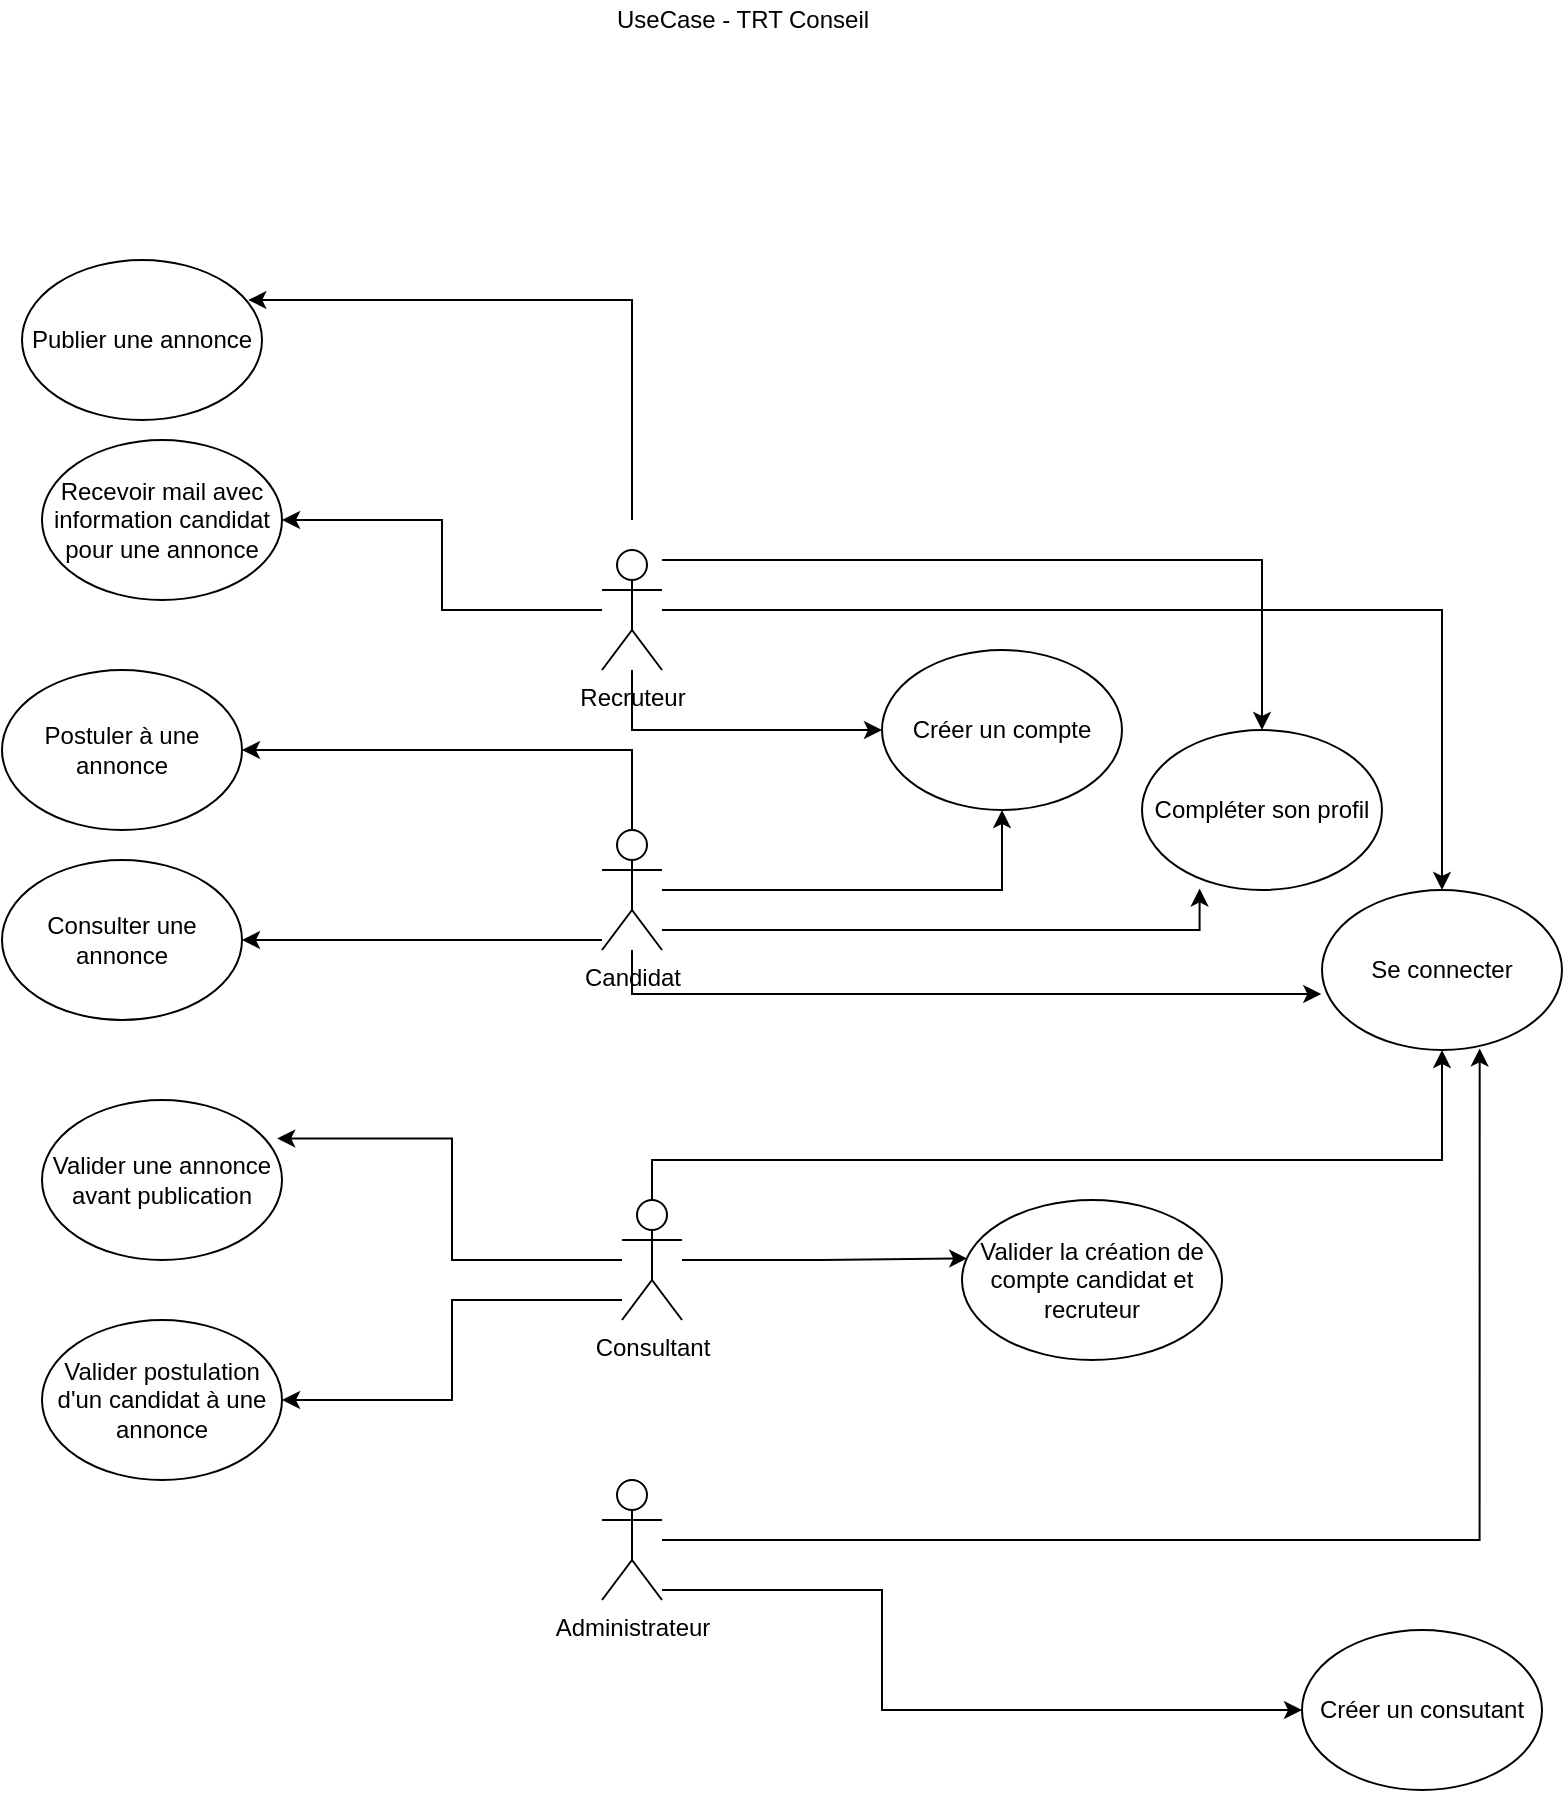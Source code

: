 <mxfile version="19.0.0" type="device"><diagram id="ZGgETjhoLw50vO1JAiDo" name="Page-1"><mxGraphModel dx="1038" dy="641" grid="1" gridSize="10" guides="1" tooltips="1" connect="1" arrows="1" fold="1" page="1" pageScale="1" pageWidth="827" pageHeight="1169" math="0" shadow="0"><root><mxCell id="0"/><mxCell id="1" parent="0"/><mxCell id="ynScbxrCEX7DCMzf_VPa-34" style="edgeStyle=orthogonalEdgeStyle;rounded=0;orthogonalLoop=1;jettySize=auto;html=1;" parent="1" source="ynScbxrCEX7DCMzf_VPa-36" target="ynScbxrCEX7DCMzf_VPa-49" edge="1"><mxGeometry relative="1" as="geometry"/></mxCell><mxCell id="ynScbxrCEX7DCMzf_VPa-35" style="edgeStyle=orthogonalEdgeStyle;rounded=0;orthogonalLoop=1;jettySize=auto;html=1;entryX=0.5;entryY=0;entryDx=0;entryDy=0;" parent="1" source="ynScbxrCEX7DCMzf_VPa-36" target="ynScbxrCEX7DCMzf_VPa-51" edge="1"><mxGeometry relative="1" as="geometry"><Array as="points"><mxPoint x="660" y="310"/></Array></mxGeometry></mxCell><mxCell id="MyrR7U3Vb-j-qmMqIqVW-2" style="edgeStyle=orthogonalEdgeStyle;rounded=0;orthogonalLoop=1;jettySize=auto;html=1;entryX=0;entryY=0.5;entryDx=0;entryDy=0;" parent="1" source="ynScbxrCEX7DCMzf_VPa-36" target="ynScbxrCEX7DCMzf_VPa-47" edge="1"><mxGeometry relative="1" as="geometry"><Array as="points"><mxPoint x="345" y="395"/></Array></mxGeometry></mxCell><mxCell id="OPf8QWH7vxPpXT0WgbC8-8" style="edgeStyle=orthogonalEdgeStyle;rounded=0;orthogonalLoop=1;jettySize=auto;html=1;entryX=1;entryY=0.5;entryDx=0;entryDy=0;" parent="1" source="ynScbxrCEX7DCMzf_VPa-36" target="OPf8QWH7vxPpXT0WgbC8-7" edge="1"><mxGeometry relative="1" as="geometry"/></mxCell><mxCell id="OPf8QWH7vxPpXT0WgbC8-9" style="edgeStyle=orthogonalEdgeStyle;rounded=0;orthogonalLoop=1;jettySize=auto;html=1;entryX=0.943;entryY=0.25;entryDx=0;entryDy=0;entryPerimeter=0;" parent="1" target="ynScbxrCEX7DCMzf_VPa-71" edge="1"><mxGeometry relative="1" as="geometry"><mxPoint x="345" y="290" as="sourcePoint"/><Array as="points"><mxPoint x="345" y="180"/></Array></mxGeometry></mxCell><mxCell id="ynScbxrCEX7DCMzf_VPa-36" value="Recruteur" style="shape=umlActor;verticalLabelPosition=bottom;verticalAlign=top;html=1;outlineConnect=0;direction=east;" parent="1" vertex="1"><mxGeometry x="330" y="305" width="30" height="60" as="geometry"/></mxCell><mxCell id="ynScbxrCEX7DCMzf_VPa-81" style="edgeStyle=orthogonalEdgeStyle;rounded=0;orthogonalLoop=1;jettySize=auto;html=1;entryX=0.5;entryY=1;entryDx=0;entryDy=0;" parent="1" source="ynScbxrCEX7DCMzf_VPa-39" target="ynScbxrCEX7DCMzf_VPa-49" edge="1"><mxGeometry relative="1" as="geometry"><Array as="points"><mxPoint x="355" y="610"/><mxPoint x="750" y="610"/></Array></mxGeometry></mxCell><mxCell id="OPf8QWH7vxPpXT0WgbC8-2" style="edgeStyle=orthogonalEdgeStyle;rounded=0;orthogonalLoop=1;jettySize=auto;html=1;entryX=0.02;entryY=0.365;entryDx=0;entryDy=0;entryPerimeter=0;" parent="1" source="ynScbxrCEX7DCMzf_VPa-39" target="OPf8QWH7vxPpXT0WgbC8-1" edge="1"><mxGeometry relative="1" as="geometry"/></mxCell><mxCell id="OPf8QWH7vxPpXT0WgbC8-4" style="edgeStyle=orthogonalEdgeStyle;rounded=0;orthogonalLoop=1;jettySize=auto;html=1;entryX=0.98;entryY=0.24;entryDx=0;entryDy=0;entryPerimeter=0;" parent="1" source="ynScbxrCEX7DCMzf_VPa-39" target="OPf8QWH7vxPpXT0WgbC8-3" edge="1"><mxGeometry relative="1" as="geometry"/></mxCell><mxCell id="OPf8QWH7vxPpXT0WgbC8-6" style="edgeStyle=orthogonalEdgeStyle;rounded=0;orthogonalLoop=1;jettySize=auto;html=1;entryX=1;entryY=0.5;entryDx=0;entryDy=0;" parent="1" source="ynScbxrCEX7DCMzf_VPa-39" target="OPf8QWH7vxPpXT0WgbC8-5" edge="1"><mxGeometry relative="1" as="geometry"><Array as="points"><mxPoint x="255" y="680"/><mxPoint x="255" y="730"/></Array></mxGeometry></mxCell><mxCell id="ynScbxrCEX7DCMzf_VPa-39" value="Consultant" style="shape=umlActor;verticalLabelPosition=bottom;verticalAlign=top;html=1;" parent="1" vertex="1"><mxGeometry x="340" y="630" width="30" height="60" as="geometry"/></mxCell><mxCell id="ynScbxrCEX7DCMzf_VPa-40" style="edgeStyle=orthogonalEdgeStyle;rounded=0;orthogonalLoop=1;jettySize=auto;html=1;" parent="1" source="ynScbxrCEX7DCMzf_VPa-43" target="ynScbxrCEX7DCMzf_VPa-47" edge="1"><mxGeometry relative="1" as="geometry"/></mxCell><mxCell id="ynScbxrCEX7DCMzf_VPa-41" style="edgeStyle=orthogonalEdgeStyle;rounded=0;orthogonalLoop=1;jettySize=auto;html=1;entryX=-0.003;entryY=0.65;entryDx=0;entryDy=0;entryPerimeter=0;" parent="1" source="ynScbxrCEX7DCMzf_VPa-43" target="ynScbxrCEX7DCMzf_VPa-49" edge="1"><mxGeometry relative="1" as="geometry"><mxPoint x="680" y="525" as="targetPoint"/><Array as="points"><mxPoint x="345" y="527"/></Array></mxGeometry></mxCell><mxCell id="ynScbxrCEX7DCMzf_VPa-42" style="edgeStyle=orthogonalEdgeStyle;rounded=0;orthogonalLoop=1;jettySize=auto;html=1;entryX=0.24;entryY=0.99;entryDx=0;entryDy=0;entryPerimeter=0;" parent="1" source="ynScbxrCEX7DCMzf_VPa-43" target="ynScbxrCEX7DCMzf_VPa-51" edge="1"><mxGeometry relative="1" as="geometry"><Array as="points"><mxPoint x="629" y="495"/></Array></mxGeometry></mxCell><mxCell id="Z66CaWmaX7kX090cywit-2" style="edgeStyle=orthogonalEdgeStyle;rounded=0;orthogonalLoop=1;jettySize=auto;html=1;entryX=1;entryY=0.5;entryDx=0;entryDy=0;" edge="1" parent="1" source="ynScbxrCEX7DCMzf_VPa-43" target="ynScbxrCEX7DCMzf_VPa-75"><mxGeometry relative="1" as="geometry"><Array as="points"><mxPoint x="345" y="405"/></Array></mxGeometry></mxCell><mxCell id="Z66CaWmaX7kX090cywit-3" style="edgeStyle=orthogonalEdgeStyle;rounded=0;orthogonalLoop=1;jettySize=auto;html=1;" edge="1" parent="1" source="ynScbxrCEX7DCMzf_VPa-43" target="Z66CaWmaX7kX090cywit-1"><mxGeometry relative="1" as="geometry"><Array as="points"><mxPoint x="280" y="500"/><mxPoint x="280" y="500"/></Array></mxGeometry></mxCell><mxCell id="ynScbxrCEX7DCMzf_VPa-43" value="Candidat" style="shape=umlActor;verticalLabelPosition=bottom;verticalAlign=top;html=1;" parent="1" vertex="1"><mxGeometry x="330" y="445" width="30" height="60" as="geometry"/></mxCell><mxCell id="ynScbxrCEX7DCMzf_VPa-44" style="edgeStyle=orthogonalEdgeStyle;rounded=0;orthogonalLoop=1;jettySize=auto;html=1;entryX=0.657;entryY=0.99;entryDx=0;entryDy=0;entryPerimeter=0;" parent="1" source="ynScbxrCEX7DCMzf_VPa-46" target="ynScbxrCEX7DCMzf_VPa-49" edge="1"><mxGeometry relative="1" as="geometry"/></mxCell><mxCell id="ynScbxrCEX7DCMzf_VPa-45" style="edgeStyle=orthogonalEdgeStyle;rounded=0;orthogonalLoop=1;jettySize=auto;html=1;entryX=0;entryY=0.5;entryDx=0;entryDy=0;" parent="1" source="ynScbxrCEX7DCMzf_VPa-46" target="ynScbxrCEX7DCMzf_VPa-50" edge="1"><mxGeometry relative="1" as="geometry"><Array as="points"><mxPoint x="470" y="825"/><mxPoint x="470" y="885"/></Array></mxGeometry></mxCell><mxCell id="ynScbxrCEX7DCMzf_VPa-46" value="Administrateur" style="shape=umlActor;verticalLabelPosition=bottom;verticalAlign=top;html=1;" parent="1" vertex="1"><mxGeometry x="330" y="770" width="30" height="60" as="geometry"/></mxCell><mxCell id="ynScbxrCEX7DCMzf_VPa-47" value="Créer un compte" style="ellipse;whiteSpace=wrap;html=1;" parent="1" vertex="1"><mxGeometry x="470" y="355" width="120" height="80" as="geometry"/></mxCell><mxCell id="ynScbxrCEX7DCMzf_VPa-49" value="Se connecter" style="ellipse;whiteSpace=wrap;html=1;" parent="1" vertex="1"><mxGeometry x="690" y="475" width="120" height="80" as="geometry"/></mxCell><mxCell id="ynScbxrCEX7DCMzf_VPa-50" value="Créer un consutant" style="ellipse;whiteSpace=wrap;html=1;" parent="1" vertex="1"><mxGeometry x="680" y="845" width="120" height="80" as="geometry"/></mxCell><mxCell id="ynScbxrCEX7DCMzf_VPa-51" value="Compléter son profil" style="ellipse;whiteSpace=wrap;html=1;" parent="1" vertex="1"><mxGeometry x="600" y="395" width="120" height="80" as="geometry"/></mxCell><mxCell id="ynScbxrCEX7DCMzf_VPa-71" value="Publier une annonce" style="ellipse;whiteSpace=wrap;html=1;" parent="1" vertex="1"><mxGeometry x="40" y="160" width="120" height="80" as="geometry"/></mxCell><mxCell id="ynScbxrCEX7DCMzf_VPa-75" value="Postuler à une annonce" style="ellipse;whiteSpace=wrap;html=1;" parent="1" vertex="1"><mxGeometry x="30" y="365" width="120" height="80" as="geometry"/></mxCell><mxCell id="OPf8QWH7vxPpXT0WgbC8-1" value="Valider la création de compte candidat et recruteur" style="ellipse;whiteSpace=wrap;html=1;" parent="1" vertex="1"><mxGeometry x="510" y="630" width="130" height="80" as="geometry"/></mxCell><mxCell id="OPf8QWH7vxPpXT0WgbC8-3" value="Valider une annonce avant publication" style="ellipse;whiteSpace=wrap;html=1;" parent="1" vertex="1"><mxGeometry x="50" y="580" width="120" height="80" as="geometry"/></mxCell><mxCell id="OPf8QWH7vxPpXT0WgbC8-5" value="Valider postulation d'un candidat à une annonce" style="ellipse;whiteSpace=wrap;html=1;" parent="1" vertex="1"><mxGeometry x="50" y="690" width="120" height="80" as="geometry"/></mxCell><mxCell id="OPf8QWH7vxPpXT0WgbC8-7" value="Recevoir mail avec information candidat pour une annonce" style="ellipse;whiteSpace=wrap;html=1;" parent="1" vertex="1"><mxGeometry x="50" y="250" width="120" height="80" as="geometry"/></mxCell><mxCell id="Ax0YBiOnwODPskzDR1HX-1" value="UseCase - TRT Conseil" style="text;html=1;align=center;verticalAlign=middle;resizable=0;points=[];autosize=1;strokeColor=none;fillColor=none;" parent="1" vertex="1"><mxGeometry x="330" y="30" width="140" height="20" as="geometry"/></mxCell><mxCell id="Z66CaWmaX7kX090cywit-1" value="Consulter une annonce" style="ellipse;whiteSpace=wrap;html=1;" vertex="1" parent="1"><mxGeometry x="30" y="460" width="120" height="80" as="geometry"/></mxCell></root></mxGraphModel></diagram></mxfile>